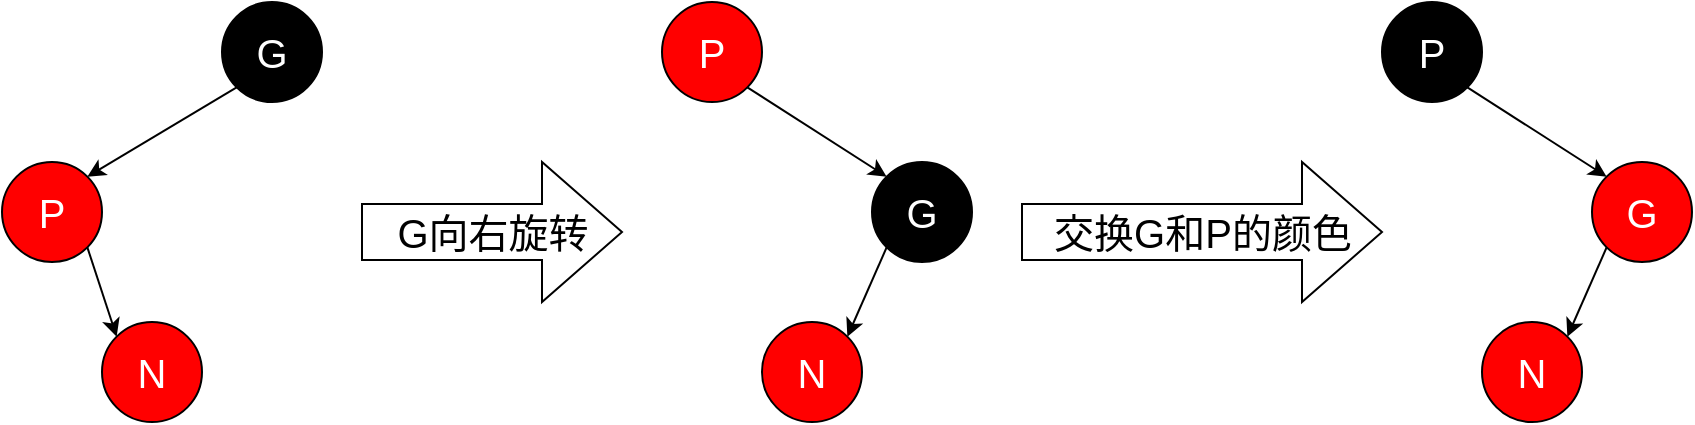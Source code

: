 <mxfile version="20.4.0" type="device"><diagram id="R-cHSDtUfPkVtpVSe-z4" name="Page-1"><mxGraphModel dx="1422" dy="705" grid="1" gridSize="10" guides="1" tooltips="1" connect="1" arrows="1" fold="1" page="1" pageScale="1" pageWidth="850" pageHeight="1100" math="0" shadow="0"><root><mxCell id="0"/><mxCell id="1" parent="0"/><mxCell id="pwdGCoLKwOqA809SYNpn-8" style="edgeStyle=none;rounded=0;orthogonalLoop=1;jettySize=auto;html=1;exitX=1;exitY=1;exitDx=0;exitDy=0;entryX=0;entryY=0;entryDx=0;entryDy=0;fontSize=20;fontColor=#FFFFFF;" parent="1" source="pwdGCoLKwOqA809SYNpn-2" target="pwdGCoLKwOqA809SYNpn-3" edge="1"><mxGeometry relative="1" as="geometry"/></mxCell><mxCell id="pwdGCoLKwOqA809SYNpn-2" value="&lt;font color=&quot;#ffffff&quot; style=&quot;font-size: 20px;&quot;&gt;P&lt;/font&gt;" style="ellipse;whiteSpace=wrap;html=1;aspect=fixed;fillColor=#FF0000;" parent="1" vertex="1"><mxGeometry x="720" y="200" width="50" height="50" as="geometry"/></mxCell><mxCell id="pwdGCoLKwOqA809SYNpn-3" value="&lt;font color=&quot;#ffffff&quot;&gt;&lt;span style=&quot;font-size: 20px;&quot;&gt;N&lt;/span&gt;&lt;/font&gt;" style="ellipse;whiteSpace=wrap;html=1;aspect=fixed;fillColor=#FF0000;" parent="1" vertex="1"><mxGeometry x="770" y="280" width="50" height="50" as="geometry"/></mxCell><mxCell id="pwdGCoLKwOqA809SYNpn-4" style="edgeStyle=none;rounded=0;orthogonalLoop=1;jettySize=auto;html=1;exitX=0;exitY=1;exitDx=0;exitDy=0;entryX=1;entryY=0;entryDx=0;entryDy=0;fontSize=20;fontColor=#000000;" parent="1" source="pwdGCoLKwOqA809SYNpn-6" target="pwdGCoLKwOqA809SYNpn-2" edge="1"><mxGeometry relative="1" as="geometry"/></mxCell><mxCell id="pwdGCoLKwOqA809SYNpn-6" value="&lt;font style=&quot;font-size: 20px;&quot; color=&quot;#ffffff&quot;&gt;G&lt;/font&gt;" style="ellipse;whiteSpace=wrap;html=1;aspect=fixed;fillColor=#000000;" parent="1" vertex="1"><mxGeometry x="830" y="120" width="50" height="50" as="geometry"/></mxCell><mxCell id="gJLooLLxW_zo6J-UF6FN-1" value="G向右旋转" style="html=1;shadow=0;dashed=0;align=center;verticalAlign=middle;shape=mxgraph.arrows2.arrow;dy=0.6;dx=40;notch=0;sketch=0;fontSize=20;fontColor=#000000;fillColor=#FFFFFF;" vertex="1" parent="1"><mxGeometry x="900" y="200" width="130" height="70" as="geometry"/></mxCell><mxCell id="gJLooLLxW_zo6J-UF6FN-7" style="edgeStyle=none;rounded=0;orthogonalLoop=1;jettySize=auto;html=1;exitX=1;exitY=1;exitDx=0;exitDy=0;entryX=0;entryY=0;entryDx=0;entryDy=0;fontSize=20;fontColor=#000000;" edge="1" parent="1" source="gJLooLLxW_zo6J-UF6FN-3" target="gJLooLLxW_zo6J-UF6FN-6"><mxGeometry relative="1" as="geometry"/></mxCell><mxCell id="gJLooLLxW_zo6J-UF6FN-3" value="&lt;font color=&quot;#ffffff&quot; style=&quot;font-size: 20px;&quot;&gt;P&lt;/font&gt;" style="ellipse;whiteSpace=wrap;html=1;aspect=fixed;fillColor=#FF0000;" vertex="1" parent="1"><mxGeometry x="1050" y="120" width="50" height="50" as="geometry"/></mxCell><mxCell id="gJLooLLxW_zo6J-UF6FN-4" value="&lt;font color=&quot;#ffffff&quot;&gt;&lt;span style=&quot;font-size: 20px;&quot;&gt;N&lt;/span&gt;&lt;/font&gt;" style="ellipse;whiteSpace=wrap;html=1;aspect=fixed;fillColor=#FF0000;" vertex="1" parent="1"><mxGeometry x="1100" y="280" width="50" height="50" as="geometry"/></mxCell><mxCell id="gJLooLLxW_zo6J-UF6FN-8" style="edgeStyle=none;rounded=0;orthogonalLoop=1;jettySize=auto;html=1;exitX=0;exitY=1;exitDx=0;exitDy=0;entryX=1;entryY=0;entryDx=0;entryDy=0;fontSize=20;fontColor=#000000;" edge="1" parent="1" source="gJLooLLxW_zo6J-UF6FN-6" target="gJLooLLxW_zo6J-UF6FN-4"><mxGeometry relative="1" as="geometry"/></mxCell><mxCell id="gJLooLLxW_zo6J-UF6FN-6" value="&lt;font style=&quot;font-size: 20px;&quot; color=&quot;#ffffff&quot;&gt;G&lt;/font&gt;" style="ellipse;whiteSpace=wrap;html=1;aspect=fixed;fillColor=#000000;" vertex="1" parent="1"><mxGeometry x="1155" y="200" width="50" height="50" as="geometry"/></mxCell><mxCell id="gJLooLLxW_zo6J-UF6FN-9" value="交换G和P的颜色" style="html=1;shadow=0;dashed=0;align=center;verticalAlign=middle;shape=mxgraph.arrows2.arrow;dy=0.6;dx=40;notch=0;sketch=0;fontSize=20;fontColor=#000000;fillColor=#FFFFFF;" vertex="1" parent="1"><mxGeometry x="1230" y="200" width="180" height="70" as="geometry"/></mxCell><mxCell id="gJLooLLxW_zo6J-UF6FN-10" style="edgeStyle=none;rounded=0;orthogonalLoop=1;jettySize=auto;html=1;exitX=1;exitY=1;exitDx=0;exitDy=0;entryX=0;entryY=0;entryDx=0;entryDy=0;fontSize=20;fontColor=#000000;" edge="1" parent="1" source="gJLooLLxW_zo6J-UF6FN-11" target="gJLooLLxW_zo6J-UF6FN-14"><mxGeometry relative="1" as="geometry"/></mxCell><mxCell id="gJLooLLxW_zo6J-UF6FN-11" value="&lt;font color=&quot;#ffffff&quot; style=&quot;font-size: 20px;&quot;&gt;P&lt;/font&gt;" style="ellipse;whiteSpace=wrap;html=1;aspect=fixed;fillColor=#000000;" vertex="1" parent="1"><mxGeometry x="1410" y="120" width="50" height="50" as="geometry"/></mxCell><mxCell id="gJLooLLxW_zo6J-UF6FN-12" value="&lt;font color=&quot;#ffffff&quot;&gt;&lt;span style=&quot;font-size: 20px;&quot;&gt;N&lt;/span&gt;&lt;/font&gt;" style="ellipse;whiteSpace=wrap;html=1;aspect=fixed;fillColor=#FF0000;" vertex="1" parent="1"><mxGeometry x="1460" y="280" width="50" height="50" as="geometry"/></mxCell><mxCell id="gJLooLLxW_zo6J-UF6FN-13" style="edgeStyle=none;rounded=0;orthogonalLoop=1;jettySize=auto;html=1;exitX=0;exitY=1;exitDx=0;exitDy=0;entryX=1;entryY=0;entryDx=0;entryDy=0;fontSize=20;fontColor=#000000;" edge="1" parent="1" source="gJLooLLxW_zo6J-UF6FN-14" target="gJLooLLxW_zo6J-UF6FN-12"><mxGeometry relative="1" as="geometry"/></mxCell><mxCell id="gJLooLLxW_zo6J-UF6FN-14" value="&lt;font style=&quot;font-size: 20px;&quot; color=&quot;#ffffff&quot;&gt;G&lt;/font&gt;" style="ellipse;whiteSpace=wrap;html=1;aspect=fixed;fillColor=#FF0000;" vertex="1" parent="1"><mxGeometry x="1515" y="200" width="50" height="50" as="geometry"/></mxCell></root></mxGraphModel></diagram></mxfile>